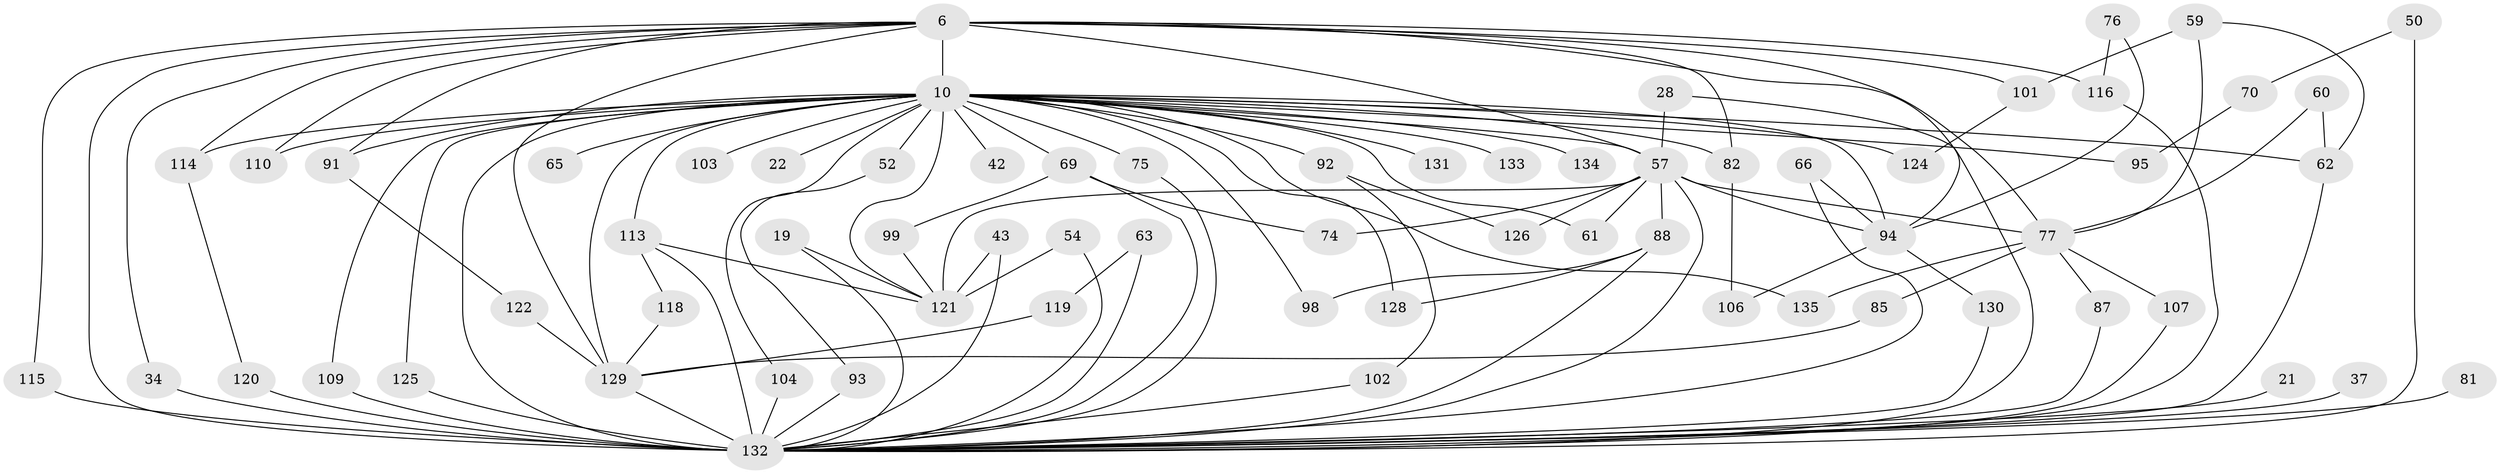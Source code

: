 // original degree distribution, {29: 0.014814814814814815, 16: 0.007407407407407408, 19: 0.014814814814814815, 17: 0.007407407407407408, 28: 0.007407407407407408, 36: 0.007407407407407408, 30: 0.007407407407407408, 22: 0.007407407407407408, 3: 0.1925925925925926, 8: 0.014814814814814815, 5: 0.044444444444444446, 2: 0.5851851851851851, 6: 0.022222222222222223, 4: 0.05185185185185185, 7: 0.007407407407407408, 10: 0.007407407407407408}
// Generated by graph-tools (version 1.1) at 2025/44/03/09/25 04:44:24]
// undirected, 67 vertices, 120 edges
graph export_dot {
graph [start="1"]
  node [color=gray90,style=filled];
  6 [super="+3"];
  10 [super="+9+7"];
  19;
  21;
  22;
  28;
  34;
  37;
  42;
  43;
  50;
  52;
  54;
  57 [super="+56"];
  59;
  60;
  61;
  62 [super="+45"];
  63;
  65;
  66;
  69 [super="+46"];
  70;
  74;
  75 [super="+13+14+29"];
  76;
  77 [super="+51+58"];
  81;
  82 [super="+33"];
  85;
  87;
  88 [super="+36+49"];
  91 [super="+23"];
  92 [super="+72"];
  93;
  94 [super="+25+31"];
  95 [super="+67"];
  98;
  99;
  101 [super="+96"];
  102;
  103;
  104;
  106;
  107;
  109;
  110;
  113 [super="+86+78+80"];
  114 [super="+55"];
  115;
  116 [super="+24"];
  118;
  119;
  120;
  121 [super="+73+79"];
  122;
  124;
  125;
  126;
  128;
  129 [super="+127+108+111+117+123"];
  130;
  131 [super="+112"];
  132 [super="+100"];
  133;
  134;
  135;
  6 -- 10 [weight=8];
  6 -- 77 [weight=3];
  6 -- 110;
  6 -- 115;
  6 -- 129 [weight=5];
  6 -- 34;
  6 -- 101 [weight=2];
  6 -- 116 [weight=2];
  6 -- 91;
  6 -- 114;
  6 -- 82;
  6 -- 57 [weight=4];
  6 -- 94;
  6 -- 132 [weight=4];
  10 -- 61;
  10 -- 95 [weight=3];
  10 -- 103 [weight=2];
  10 -- 109;
  10 -- 133 [weight=2];
  10 -- 135;
  10 -- 65 [weight=2];
  10 -- 131 [weight=3];
  10 -- 132 [weight=20];
  10 -- 82 [weight=2];
  10 -- 22 [weight=2];
  10 -- 98;
  10 -- 42 [weight=2];
  10 -- 92 [weight=4];
  10 -- 128;
  10 -- 134 [weight=2];
  10 -- 52 [weight=2];
  10 -- 57 [weight=11];
  10 -- 62 [weight=2];
  10 -- 69 [weight=2];
  10 -- 75 [weight=3];
  10 -- 91 [weight=2];
  10 -- 94 [weight=3];
  10 -- 104;
  10 -- 110;
  10 -- 114 [weight=2];
  10 -- 124;
  10 -- 125;
  10 -- 121 [weight=3];
  10 -- 129 [weight=2];
  10 -- 113 [weight=3];
  19 -- 121;
  19 -- 132 [weight=3];
  21 -- 132 [weight=2];
  28 -- 57;
  28 -- 132;
  34 -- 132;
  37 -- 132;
  43 -- 121;
  43 -- 132;
  50 -- 70;
  50 -- 132 [weight=2];
  52 -- 93;
  54 -- 121;
  54 -- 132;
  57 -- 74;
  57 -- 61;
  57 -- 126;
  57 -- 88;
  57 -- 94;
  57 -- 121 [weight=2];
  57 -- 132 [weight=7];
  57 -- 77;
  59 -- 101;
  59 -- 62;
  59 -- 77;
  60 -- 62;
  60 -- 77;
  62 -- 132;
  63 -- 119;
  63 -- 132 [weight=2];
  66 -- 94;
  66 -- 132;
  69 -- 74;
  69 -- 99;
  69 -- 132;
  70 -- 95;
  75 -- 132 [weight=2];
  76 -- 116;
  76 -- 94;
  77 -- 135;
  77 -- 107;
  77 -- 85;
  77 -- 87;
  81 -- 132 [weight=2];
  82 -- 106;
  85 -- 129;
  87 -- 132;
  88 -- 98;
  88 -- 128;
  88 -- 132 [weight=3];
  91 -- 122;
  92 -- 102;
  92 -- 126;
  93 -- 132;
  94 -- 130;
  94 -- 106;
  99 -- 121;
  101 -- 124;
  102 -- 132;
  104 -- 132;
  107 -- 132;
  109 -- 132;
  113 -- 121;
  113 -- 118;
  113 -- 132 [weight=4];
  114 -- 120;
  115 -- 132;
  116 -- 132;
  118 -- 129;
  119 -- 129;
  120 -- 132;
  122 -- 129;
  125 -- 132;
  129 -- 132 [weight=4];
  130 -- 132;
}
